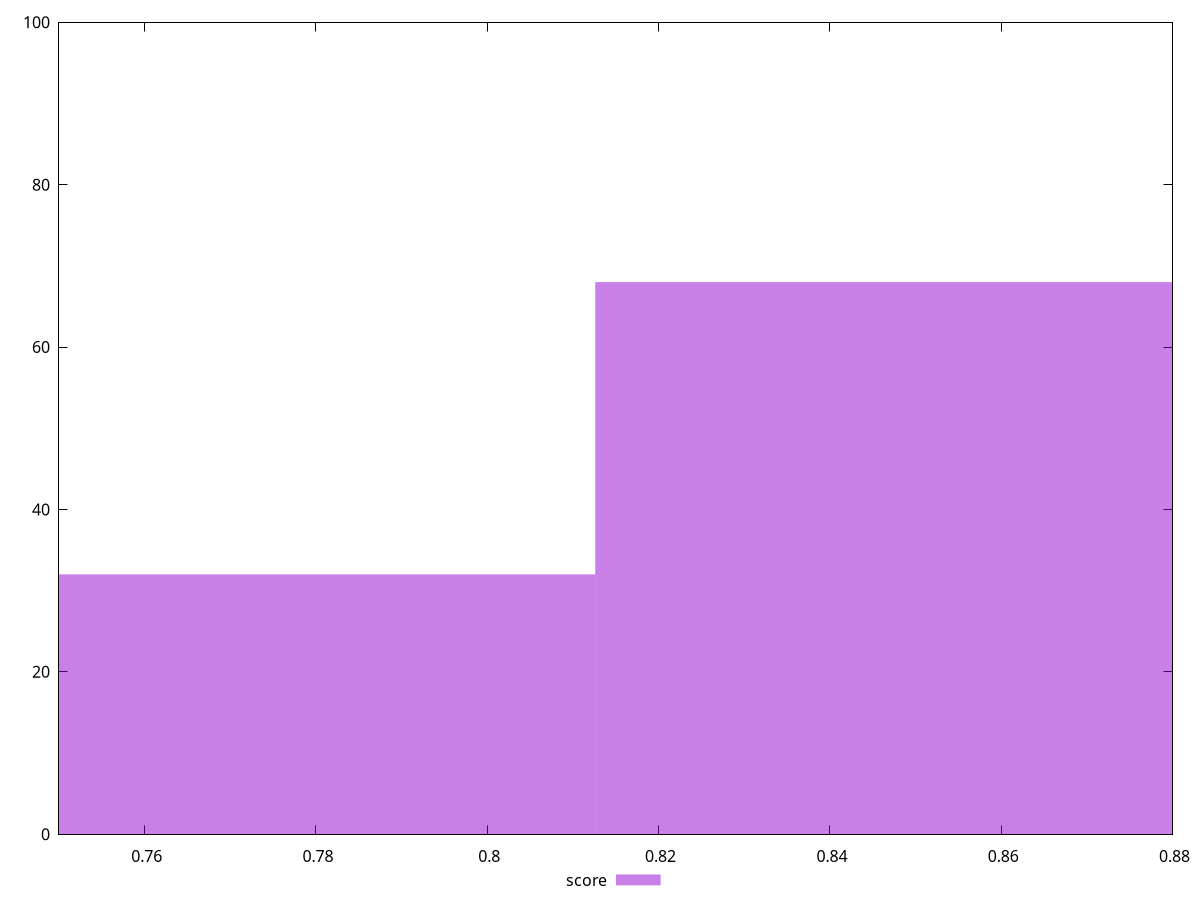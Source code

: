 reset

$score <<EOF
0.8864796852289023 68
0.7387330710240853 32
EOF

set key outside below
set boxwidth 0.14774661420481705
set xrange [0.75:0.88]
set yrange [0:100]
set trange [0:100]
set style fill transparent solid 0.5 noborder
set terminal svg size 640, 490 enhanced background rgb 'white'
set output "reports/report_00032_2021-02-25T10-28-15.087Z/uses-text-compression/samples/card/score/histogram.svg"

plot $score title "score" with boxes

reset
